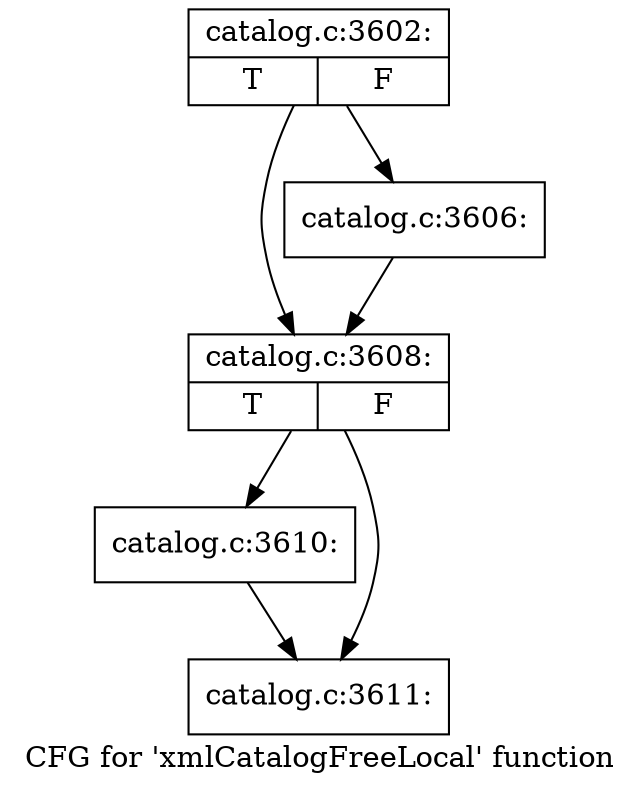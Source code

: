 digraph "CFG for 'xmlCatalogFreeLocal' function" {
	label="CFG for 'xmlCatalogFreeLocal' function";

	Node0x5650cc8f2b10 [shape=record,label="{catalog.c:3602:|{<s0>T|<s1>F}}"];
	Node0x5650cc8f2b10 -> Node0x5650cc8f3ea0;
	Node0x5650cc8f2b10 -> Node0x5650cc8f3e50;
	Node0x5650cc8f3e50 [shape=record,label="{catalog.c:3606:}"];
	Node0x5650cc8f3e50 -> Node0x5650cc8f3ea0;
	Node0x5650cc8f3ea0 [shape=record,label="{catalog.c:3608:|{<s0>T|<s1>F}}"];
	Node0x5650cc8f3ea0 -> Node0x5650cc8f5b70;
	Node0x5650cc8f3ea0 -> Node0x5650cc8f5bc0;
	Node0x5650cc8f5b70 [shape=record,label="{catalog.c:3610:}"];
	Node0x5650cc8f5b70 -> Node0x5650cc8f5bc0;
	Node0x5650cc8f5bc0 [shape=record,label="{catalog.c:3611:}"];
}
